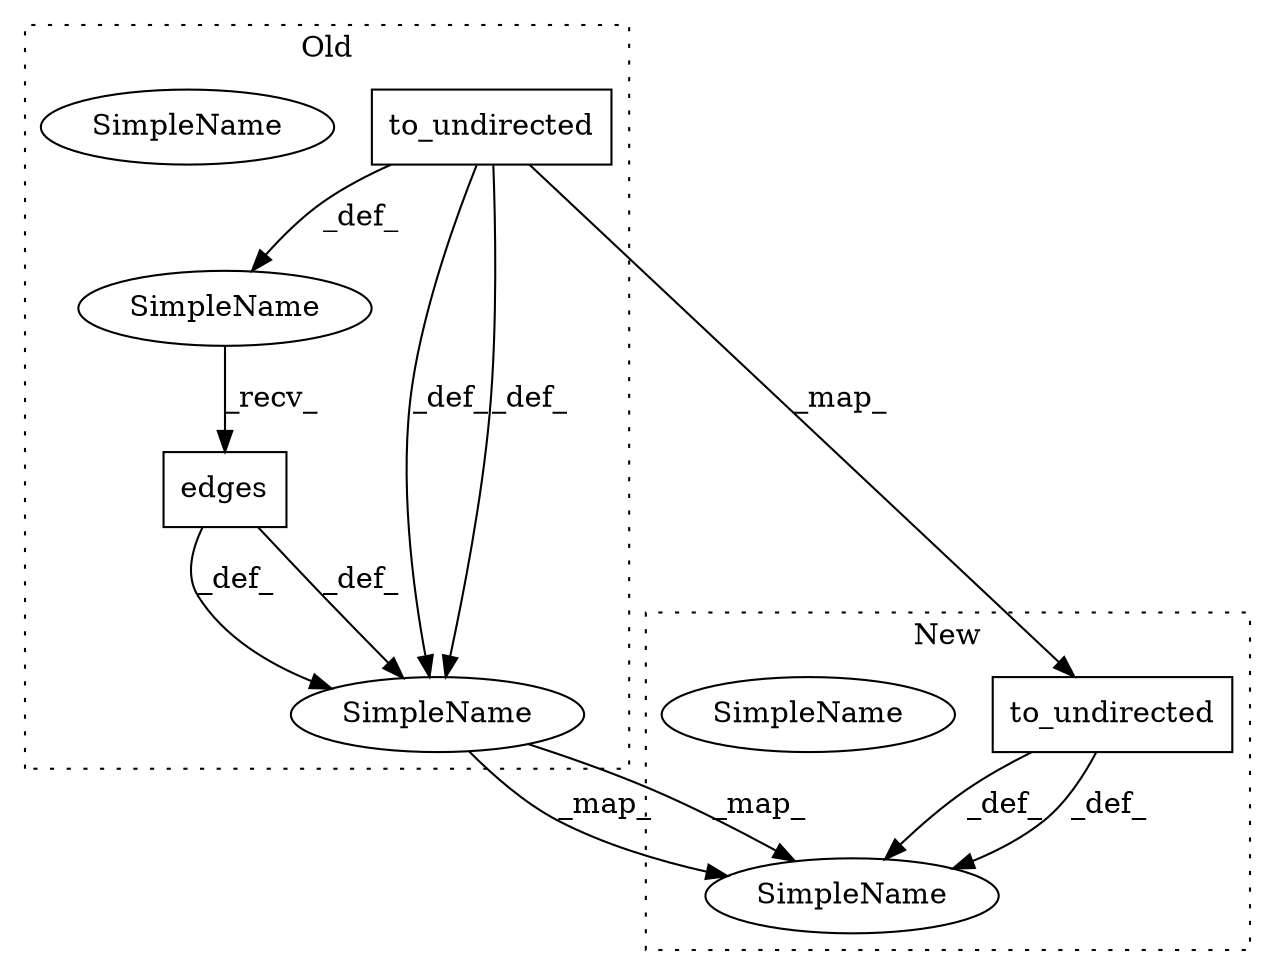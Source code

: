 digraph G {
subgraph cluster0 {
1 [label="to_undirected" a="32" s="5375,5394" l="14,1" shape="box"];
3 [label="edges" a="32" s="5396,5407" l="6,1" shape="box"];
4 [label="SimpleName" a="42" s="" l="" shape="ellipse"];
5 [label="SimpleName" a="42" s="5726" l="1" shape="ellipse"];
8 [label="SimpleName" a="42" s="5726" l="1" shape="ellipse"];
label = "Old";
style="dotted";
}
subgraph cluster1 {
2 [label="to_undirected" a="32" s="4924,4948" l="14,1" shape="box"];
6 [label="SimpleName" a="42" s="5102" l="1" shape="ellipse"];
7 [label="SimpleName" a="42" s="5102" l="1" shape="ellipse"];
label = "New";
style="dotted";
}
1 -> 4 [label="_def_"];
1 -> 8 [label="_def_"];
1 -> 8 [label="_def_"];
1 -> 2 [label="_map_"];
2 -> 7 [label="_def_"];
2 -> 7 [label="_def_"];
3 -> 8 [label="_def_"];
3 -> 8 [label="_def_"];
4 -> 3 [label="_recv_"];
8 -> 7 [label="_map_"];
8 -> 7 [label="_map_"];
}